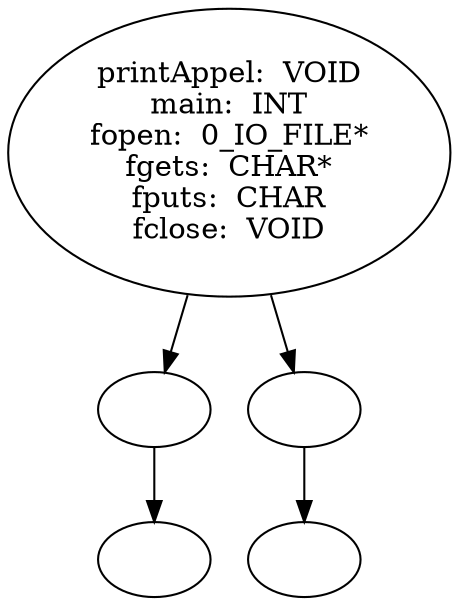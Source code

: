 digraph AST {
  "125702257670896" [label="printAppel:  VOID
main:  INT
fopen:  0_IO_FILE*
fgets:  CHAR*
fputs:  CHAR
fclose:  VOID"];
  "125702257670896" -> "125702257662448";
  "125702257670896" -> "125702257671904";
  "125702257662448" [label=""];
  "125702257662448" -> "125702257660672";
  "125702257660672" [label=""];
  "125702257671904" [label=""];
  "125702257671904" -> "125702257662592";
  "125702257662592" [label=""];
}
